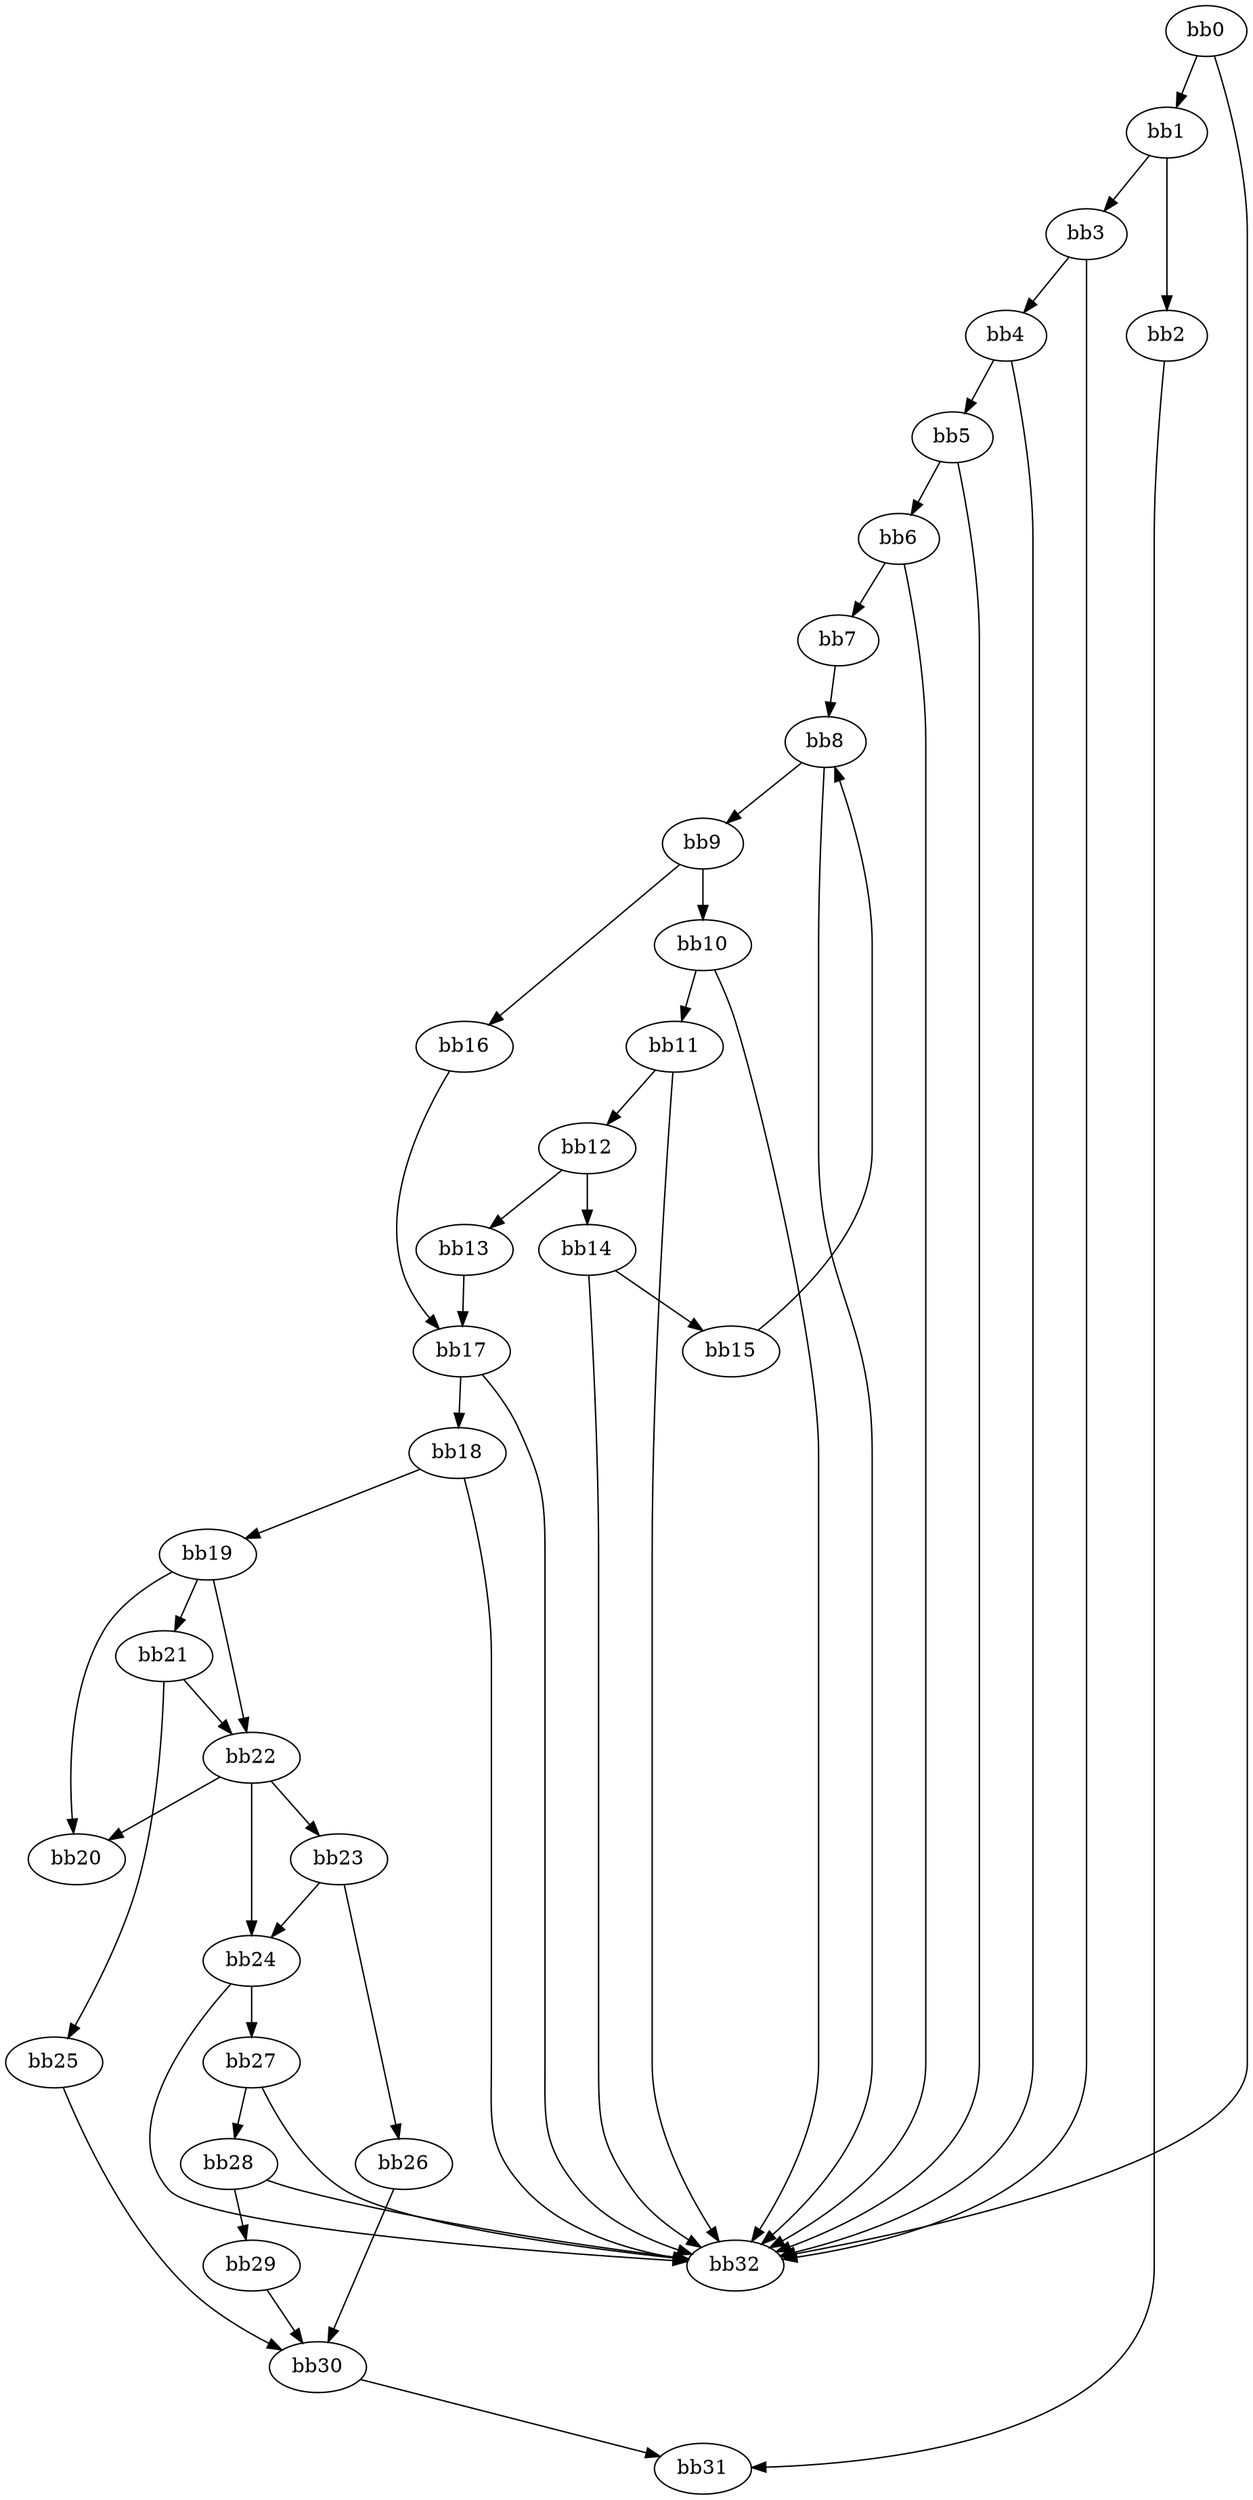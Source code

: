 digraph {
    0 [ label = "bb0\l" ]
    1 [ label = "bb1\l" ]
    2 [ label = "bb2\l" ]
    3 [ label = "bb3\l" ]
    4 [ label = "bb4\l" ]
    5 [ label = "bb5\l" ]
    6 [ label = "bb6\l" ]
    7 [ label = "bb7\l" ]
    8 [ label = "bb8\l" ]
    9 [ label = "bb9\l" ]
    10 [ label = "bb10\l" ]
    11 [ label = "bb11\l" ]
    12 [ label = "bb12\l" ]
    13 [ label = "bb13\l" ]
    14 [ label = "bb14\l" ]
    15 [ label = "bb15\l" ]
    16 [ label = "bb16\l" ]
    17 [ label = "bb17\l" ]
    18 [ label = "bb18\l" ]
    19 [ label = "bb19\l" ]
    20 [ label = "bb20\l" ]
    21 [ label = "bb21\l" ]
    22 [ label = "bb22\l" ]
    23 [ label = "bb23\l" ]
    24 [ label = "bb24\l" ]
    25 [ label = "bb25\l" ]
    26 [ label = "bb26\l" ]
    27 [ label = "bb27\l" ]
    28 [ label = "bb28\l" ]
    29 [ label = "bb29\l" ]
    30 [ label = "bb30\l" ]
    31 [ label = "bb31\l" ]
    32 [ label = "bb32\l" ]
    0 -> 1 [ ]
    0 -> 32 [ ]
    1 -> 2 [ ]
    1 -> 3 [ ]
    2 -> 31 [ ]
    3 -> 4 [ ]
    3 -> 32 [ ]
    4 -> 5 [ ]
    4 -> 32 [ ]
    5 -> 6 [ ]
    5 -> 32 [ ]
    6 -> 7 [ ]
    6 -> 32 [ ]
    7 -> 8 [ ]
    8 -> 9 [ ]
    8 -> 32 [ ]
    9 -> 10 [ ]
    9 -> 16 [ ]
    10 -> 11 [ ]
    10 -> 32 [ ]
    11 -> 12 [ ]
    11 -> 32 [ ]
    12 -> 13 [ ]
    12 -> 14 [ ]
    13 -> 17 [ ]
    14 -> 15 [ ]
    14 -> 32 [ ]
    15 -> 8 [ ]
    16 -> 17 [ ]
    17 -> 18 [ ]
    17 -> 32 [ ]
    18 -> 19 [ ]
    18 -> 32 [ ]
    19 -> 20 [ ]
    19 -> 21 [ ]
    19 -> 22 [ ]
    21 -> 22 [ ]
    21 -> 25 [ ]
    22 -> 20 [ ]
    22 -> 23 [ ]
    22 -> 24 [ ]
    23 -> 24 [ ]
    23 -> 26 [ ]
    24 -> 27 [ ]
    24 -> 32 [ ]
    25 -> 30 [ ]
    26 -> 30 [ ]
    27 -> 28 [ ]
    27 -> 32 [ ]
    28 -> 29 [ ]
    28 -> 32 [ ]
    29 -> 30 [ ]
    30 -> 31 [ ]
}

